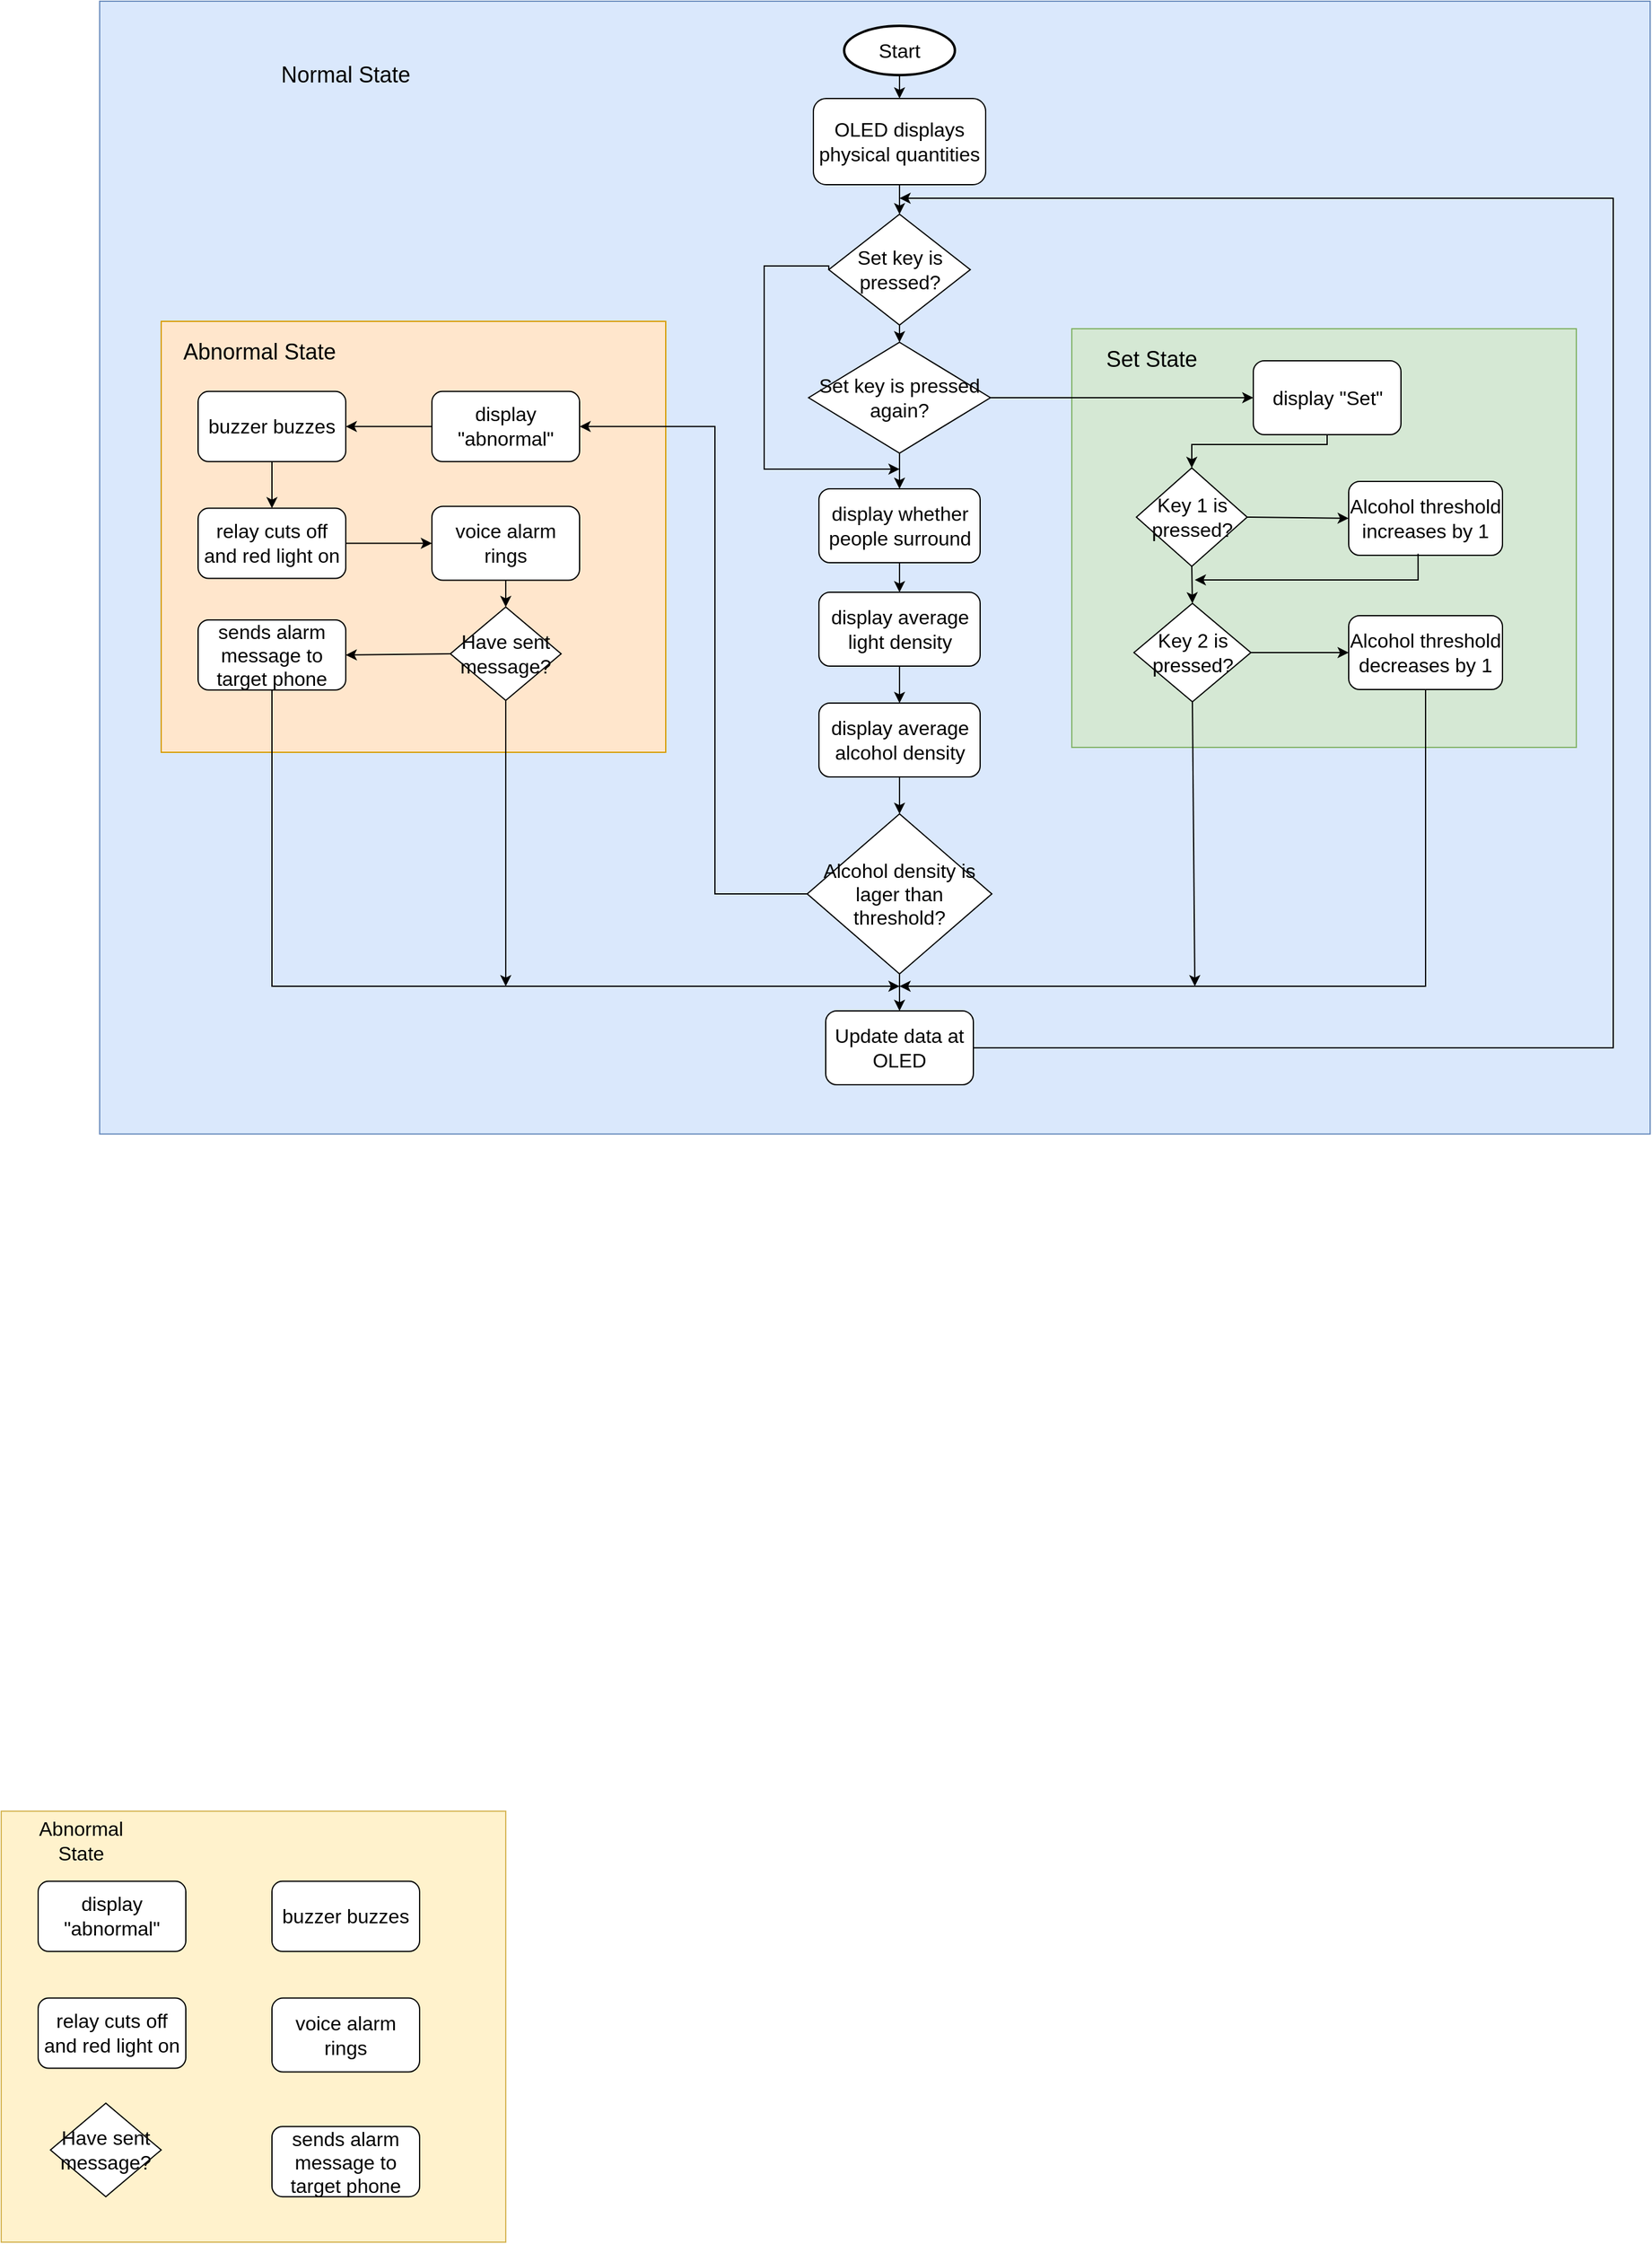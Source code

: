 <mxfile version="21.2.8" type="github">
  <diagram id="C5RBs43oDa-KdzZeNtuy" name="Page-1">
    <mxGraphModel dx="2327" dy="-396" grid="1" gridSize="10" guides="1" tooltips="1" connect="1" arrows="1" fold="1" page="1" pageScale="1" pageWidth="827" pageHeight="1169" math="0" shadow="0">
      <root>
        <mxCell id="WIyWlLk6GJQsqaUBKTNV-0" />
        <mxCell id="WIyWlLk6GJQsqaUBKTNV-1" parent="WIyWlLk6GJQsqaUBKTNV-0" />
        <mxCell id="Y0dImnukWvkpnwRvtKVF-49" value="" style="rounded=0;whiteSpace=wrap;html=1;fillColor=#dae8fc;strokeColor=#6c8ebf;fontSize=16;" vertex="1" parent="WIyWlLk6GJQsqaUBKTNV-1">
          <mxGeometry x="-516" y="1340" width="1260" height="920" as="geometry" />
        </mxCell>
        <mxCell id="Y0dImnukWvkpnwRvtKVF-50" value="" style="group;fillColor=#ffe6cc;strokeColor=#d79b00;fontSize=16;" vertex="1" connectable="0" parent="WIyWlLk6GJQsqaUBKTNV-1">
          <mxGeometry x="-466" y="1600" width="410" height="350" as="geometry" />
        </mxCell>
        <mxCell id="Y0dImnukWvkpnwRvtKVF-28" value="&lt;font style=&quot;font-size: 18px;&quot;&gt;Abnormal State&lt;/font&gt;" style="text;html=1;strokeColor=none;fillColor=none;align=center;verticalAlign=middle;whiteSpace=wrap;rounded=0;container=0;fontSize=16;" vertex="1" parent="Y0dImnukWvkpnwRvtKVF-50">
          <mxGeometry x="10" y="9.49" width="140" height="30.51" as="geometry" />
        </mxCell>
        <mxCell id="Y0dImnukWvkpnwRvtKVF-31" value="display &quot;abnormal&quot;" style="rounded=1;whiteSpace=wrap;html=1;container=0;fontSize=16;" vertex="1" parent="Y0dImnukWvkpnwRvtKVF-50">
          <mxGeometry x="220" y="56.923" width="120" height="56.923" as="geometry" />
        </mxCell>
        <mxCell id="Y0dImnukWvkpnwRvtKVF-32" value="buzzer buzzes" style="rounded=1;whiteSpace=wrap;html=1;container=0;fontSize=16;" vertex="1" parent="Y0dImnukWvkpnwRvtKVF-50">
          <mxGeometry x="30" y="56.923" width="120" height="56.923" as="geometry" />
        </mxCell>
        <mxCell id="Y0dImnukWvkpnwRvtKVF-33" value="relay cuts off and red light on" style="rounded=1;whiteSpace=wrap;html=1;container=0;fontSize=16;" vertex="1" parent="Y0dImnukWvkpnwRvtKVF-50">
          <mxGeometry x="30" y="151.795" width="120" height="56.923" as="geometry" />
        </mxCell>
        <mxCell id="Y0dImnukWvkpnwRvtKVF-34" value="sends alarm message to target phone" style="rounded=1;whiteSpace=wrap;html=1;container=0;fontSize=16;" vertex="1" parent="Y0dImnukWvkpnwRvtKVF-50">
          <mxGeometry x="30" y="242.484" width="120" height="56.923" as="geometry" />
        </mxCell>
        <mxCell id="Y0dImnukWvkpnwRvtKVF-35" value="Have sent message?" style="rhombus;whiteSpace=wrap;html=1;container=0;fontSize=16;" vertex="1" parent="Y0dImnukWvkpnwRvtKVF-50">
          <mxGeometry x="235" y="231.998" width="90" height="75.897" as="geometry" />
        </mxCell>
        <mxCell id="Y0dImnukWvkpnwRvtKVF-48" value="voice alarm rings" style="rounded=1;whiteSpace=wrap;html=1;container=0;fontSize=16;" vertex="1" parent="Y0dImnukWvkpnwRvtKVF-50">
          <mxGeometry x="220" y="150.26" width="120" height="60" as="geometry" />
        </mxCell>
        <mxCell id="Y0dImnukWvkpnwRvtKVF-94" value="" style="endArrow=classic;html=1;rounded=0;entryX=1;entryY=0.5;entryDx=0;entryDy=0;exitX=0;exitY=0.5;exitDx=0;exitDy=0;" edge="1" parent="Y0dImnukWvkpnwRvtKVF-50" source="Y0dImnukWvkpnwRvtKVF-31" target="Y0dImnukWvkpnwRvtKVF-32">
          <mxGeometry width="50" height="50" relative="1" as="geometry">
            <mxPoint x="330" y="240" as="sourcePoint" />
            <mxPoint x="380" y="190" as="targetPoint" />
          </mxGeometry>
        </mxCell>
        <mxCell id="Y0dImnukWvkpnwRvtKVF-95" value="" style="endArrow=classic;html=1;rounded=0;entryX=0.5;entryY=0;entryDx=0;entryDy=0;exitX=0.5;exitY=1;exitDx=0;exitDy=0;" edge="1" parent="Y0dImnukWvkpnwRvtKVF-50" source="Y0dImnukWvkpnwRvtKVF-32" target="Y0dImnukWvkpnwRvtKVF-33">
          <mxGeometry width="50" height="50" relative="1" as="geometry">
            <mxPoint x="310" y="250" as="sourcePoint" />
            <mxPoint x="360" y="200" as="targetPoint" />
          </mxGeometry>
        </mxCell>
        <mxCell id="Y0dImnukWvkpnwRvtKVF-96" value="" style="endArrow=classic;html=1;rounded=0;exitX=1;exitY=0.5;exitDx=0;exitDy=0;entryX=0;entryY=0.5;entryDx=0;entryDy=0;" edge="1" parent="Y0dImnukWvkpnwRvtKVF-50" source="Y0dImnukWvkpnwRvtKVF-33" target="Y0dImnukWvkpnwRvtKVF-48">
          <mxGeometry width="50" height="50" relative="1" as="geometry">
            <mxPoint x="180" y="230" as="sourcePoint" />
            <mxPoint x="230" y="180" as="targetPoint" />
          </mxGeometry>
        </mxCell>
        <mxCell id="Y0dImnukWvkpnwRvtKVF-97" value="" style="endArrow=classic;html=1;rounded=0;exitX=0.5;exitY=1;exitDx=0;exitDy=0;entryX=0.5;entryY=0;entryDx=0;entryDy=0;" edge="1" parent="Y0dImnukWvkpnwRvtKVF-50" source="Y0dImnukWvkpnwRvtKVF-48" target="Y0dImnukWvkpnwRvtKVF-35">
          <mxGeometry width="50" height="50" relative="1" as="geometry">
            <mxPoint x="340" y="280" as="sourcePoint" />
            <mxPoint x="390" y="230" as="targetPoint" />
          </mxGeometry>
        </mxCell>
        <mxCell id="Y0dImnukWvkpnwRvtKVF-99" value="" style="endArrow=classic;html=1;rounded=0;entryX=1;entryY=0.5;entryDx=0;entryDy=0;exitX=0;exitY=0.5;exitDx=0;exitDy=0;" edge="1" parent="Y0dImnukWvkpnwRvtKVF-50" source="Y0dImnukWvkpnwRvtKVF-35" target="Y0dImnukWvkpnwRvtKVF-34">
          <mxGeometry width="50" height="50" relative="1" as="geometry">
            <mxPoint x="170" y="320" as="sourcePoint" />
            <mxPoint x="220" y="270" as="targetPoint" />
          </mxGeometry>
        </mxCell>
        <mxCell id="Y0dImnukWvkpnwRvtKVF-51" value="&lt;font style=&quot;font-size: 18px;&quot;&gt;Normal State&lt;/font&gt;" style="text;html=1;strokeColor=none;fillColor=none;align=center;verticalAlign=middle;whiteSpace=wrap;rounded=0;fontSize=16;" vertex="1" parent="WIyWlLk6GJQsqaUBKTNV-1">
          <mxGeometry x="-376" y="1380" width="120" height="40" as="geometry" />
        </mxCell>
        <mxCell id="Y0dImnukWvkpnwRvtKVF-53" value="Start" style="strokeWidth=2;html=1;shape=mxgraph.flowchart.start_1;whiteSpace=wrap;fontSize=16;" vertex="1" parent="WIyWlLk6GJQsqaUBKTNV-1">
          <mxGeometry x="89" y="1360" width="90" height="40" as="geometry" />
        </mxCell>
        <mxCell id="Y0dImnukWvkpnwRvtKVF-54" value="Set key is pressed?" style="rhombus;whiteSpace=wrap;html=1;fontSize=16;" vertex="1" parent="WIyWlLk6GJQsqaUBKTNV-1">
          <mxGeometry x="76.5" y="1513" width="115" height="90" as="geometry" />
        </mxCell>
        <mxCell id="Y0dImnukWvkpnwRvtKVF-58" value="OLED displays physical quantities" style="rounded=1;whiteSpace=wrap;html=1;fontSize=16;" vertex="1" parent="WIyWlLk6GJQsqaUBKTNV-1">
          <mxGeometry x="64" y="1419" width="140" height="70" as="geometry" />
        </mxCell>
        <mxCell id="Y0dImnukWvkpnwRvtKVF-59" value="" style="group;fontSize=16;" vertex="1" connectable="0" parent="WIyWlLk6GJQsqaUBKTNV-1">
          <mxGeometry x="274" y="1606" width="410" height="340" as="geometry" />
        </mxCell>
        <mxCell id="Y0dImnukWvkpnwRvtKVF-36" value="" style="rounded=0;whiteSpace=wrap;html=1;fillColor=#d5e8d4;strokeColor=#82b366;container=0;fontSize=16;" vertex="1" parent="Y0dImnukWvkpnwRvtKVF-59">
          <mxGeometry width="410" height="340" as="geometry" />
        </mxCell>
        <mxCell id="Y0dImnukWvkpnwRvtKVF-37" value="&lt;font style=&quot;font-size: 18px;&quot;&gt;Set State&lt;/font&gt;" style="text;html=1;strokeColor=none;fillColor=none;align=center;verticalAlign=middle;whiteSpace=wrap;rounded=0;container=0;fontSize=16;" vertex="1" parent="Y0dImnukWvkpnwRvtKVF-59">
          <mxGeometry x="10" y="10" width="110" height="30" as="geometry" />
        </mxCell>
        <mxCell id="Y0dImnukWvkpnwRvtKVF-38" value="display &quot;Set&quot;" style="rounded=1;whiteSpace=wrap;html=1;container=0;fontSize=16;" vertex="1" parent="Y0dImnukWvkpnwRvtKVF-59">
          <mxGeometry x="147.5" y="26" width="120" height="60" as="geometry" />
        </mxCell>
        <mxCell id="Y0dImnukWvkpnwRvtKVF-43" value="Key 1 is pressed?" style="rhombus;whiteSpace=wrap;html=1;container=0;fontSize=16;" vertex="1" parent="Y0dImnukWvkpnwRvtKVF-59">
          <mxGeometry x="52.5" y="113" width="90" height="80" as="geometry" />
        </mxCell>
        <mxCell id="Y0dImnukWvkpnwRvtKVF-44" value="Alcohol threshold increases by 1" style="rounded=1;whiteSpace=wrap;html=1;container=0;fontSize=16;" vertex="1" parent="Y0dImnukWvkpnwRvtKVF-59">
          <mxGeometry x="225" y="124" width="125" height="60" as="geometry" />
        </mxCell>
        <mxCell id="Y0dImnukWvkpnwRvtKVF-45" value="Key 2 is pressed?" style="rhombus;whiteSpace=wrap;html=1;container=0;fontSize=16;" vertex="1" parent="Y0dImnukWvkpnwRvtKVF-59">
          <mxGeometry x="50.5" y="223" width="95" height="80" as="geometry" />
        </mxCell>
        <mxCell id="Y0dImnukWvkpnwRvtKVF-46" value="Alcohol threshold decreases by 1" style="rounded=1;whiteSpace=wrap;html=1;container=0;fontSize=16;" vertex="1" parent="Y0dImnukWvkpnwRvtKVF-59">
          <mxGeometry x="225" y="233" width="125" height="60" as="geometry" />
        </mxCell>
        <mxCell id="Y0dImnukWvkpnwRvtKVF-102" value="" style="endArrow=classic;html=1;rounded=0;exitX=0.5;exitY=1;exitDx=0;exitDy=0;entryX=0.5;entryY=0;entryDx=0;entryDy=0;edgeStyle=orthogonalEdgeStyle;" edge="1" parent="Y0dImnukWvkpnwRvtKVF-59" source="Y0dImnukWvkpnwRvtKVF-38" target="Y0dImnukWvkpnwRvtKVF-43">
          <mxGeometry width="50" height="50" relative="1" as="geometry">
            <mxPoint x="180" y="214" as="sourcePoint" />
            <mxPoint x="230" y="164" as="targetPoint" />
            <Array as="points">
              <mxPoint x="208" y="94" />
              <mxPoint x="98" y="94" />
            </Array>
          </mxGeometry>
        </mxCell>
        <mxCell id="Y0dImnukWvkpnwRvtKVF-103" value="" style="endArrow=classic;html=1;rounded=0;entryX=0;entryY=0.5;entryDx=0;entryDy=0;exitX=1;exitY=0.5;exitDx=0;exitDy=0;" edge="1" parent="Y0dImnukWvkpnwRvtKVF-59" source="Y0dImnukWvkpnwRvtKVF-43" target="Y0dImnukWvkpnwRvtKVF-44">
          <mxGeometry width="50" height="50" relative="1" as="geometry">
            <mxPoint x="130" y="204" as="sourcePoint" />
            <mxPoint x="180" y="154" as="targetPoint" />
          </mxGeometry>
        </mxCell>
        <mxCell id="Y0dImnukWvkpnwRvtKVF-104" value="" style="endArrow=classic;html=1;rounded=0;exitX=0.5;exitY=1;exitDx=0;exitDy=0;entryX=0.5;entryY=0;entryDx=0;entryDy=0;" edge="1" parent="Y0dImnukWvkpnwRvtKVF-59" source="Y0dImnukWvkpnwRvtKVF-43" target="Y0dImnukWvkpnwRvtKVF-45">
          <mxGeometry width="50" height="50" relative="1" as="geometry">
            <mxPoint x="160" y="234" as="sourcePoint" />
            <mxPoint x="210" y="184" as="targetPoint" />
          </mxGeometry>
        </mxCell>
        <mxCell id="Y0dImnukWvkpnwRvtKVF-105" value="" style="endArrow=classic;html=1;rounded=0;exitX=0.451;exitY=0.98;exitDx=0;exitDy=0;exitPerimeter=0;edgeStyle=orthogonalEdgeStyle;" edge="1" parent="Y0dImnukWvkpnwRvtKVF-59" source="Y0dImnukWvkpnwRvtKVF-44">
          <mxGeometry width="50" height="50" relative="1" as="geometry">
            <mxPoint x="180" y="274" as="sourcePoint" />
            <mxPoint x="100" y="204" as="targetPoint" />
            <Array as="points">
              <mxPoint x="281" y="204" />
              <mxPoint x="100" y="204" />
            </Array>
          </mxGeometry>
        </mxCell>
        <mxCell id="Y0dImnukWvkpnwRvtKVF-106" value="" style="endArrow=classic;html=1;rounded=0;exitX=1;exitY=0.5;exitDx=0;exitDy=0;entryX=0;entryY=0.5;entryDx=0;entryDy=0;" edge="1" parent="Y0dImnukWvkpnwRvtKVF-59" source="Y0dImnukWvkpnwRvtKVF-45" target="Y0dImnukWvkpnwRvtKVF-46">
          <mxGeometry width="50" height="50" relative="1" as="geometry">
            <mxPoint x="200" y="424" as="sourcePoint" />
            <mxPoint x="250" y="374" as="targetPoint" />
          </mxGeometry>
        </mxCell>
        <mxCell id="Y0dImnukWvkpnwRvtKVF-61" value="display whether people surround" style="rounded=1;whiteSpace=wrap;html=1;fontSize=16;" vertex="1" parent="WIyWlLk6GJQsqaUBKTNV-1">
          <mxGeometry x="68.5" y="1736" width="131" height="60" as="geometry" />
        </mxCell>
        <mxCell id="Y0dImnukWvkpnwRvtKVF-62" value="display average light density" style="rounded=1;whiteSpace=wrap;html=1;fontSize=16;" vertex="1" parent="WIyWlLk6GJQsqaUBKTNV-1">
          <mxGeometry x="68.5" y="1820" width="131" height="60" as="geometry" />
        </mxCell>
        <mxCell id="Y0dImnukWvkpnwRvtKVF-63" value="display average alcohol density" style="rounded=1;whiteSpace=wrap;html=1;fontSize=16;" vertex="1" parent="WIyWlLk6GJQsqaUBKTNV-1">
          <mxGeometry x="68.51" y="1910" width="131" height="60" as="geometry" />
        </mxCell>
        <mxCell id="Y0dImnukWvkpnwRvtKVF-64" value="" style="group;fillColor=#e51400;fontColor=#ffffff;strokeColor=#B20000;fontSize=16;" vertex="1" connectable="0" parent="WIyWlLk6GJQsqaUBKTNV-1">
          <mxGeometry x="-596" y="2810" width="410" height="350" as="geometry" />
        </mxCell>
        <mxCell id="Y0dImnukWvkpnwRvtKVF-65" value="" style="rounded=0;whiteSpace=wrap;html=1;fillColor=#fff2cc;strokeColor=#d6b656;container=0;fontSize=16;" vertex="1" parent="Y0dImnukWvkpnwRvtKVF-64">
          <mxGeometry width="410" height="350" as="geometry" />
        </mxCell>
        <mxCell id="Y0dImnukWvkpnwRvtKVF-66" value="Abnormal State" style="text;html=1;strokeColor=none;fillColor=none;align=center;verticalAlign=middle;whiteSpace=wrap;rounded=0;container=0;fontSize=16;" vertex="1" parent="Y0dImnukWvkpnwRvtKVF-64">
          <mxGeometry x="10" y="9.487" width="110" height="28.462" as="geometry" />
        </mxCell>
        <mxCell id="Y0dImnukWvkpnwRvtKVF-67" value="display &quot;abnormal&quot;" style="rounded=1;whiteSpace=wrap;html=1;container=0;fontSize=16;" vertex="1" parent="Y0dImnukWvkpnwRvtKVF-64">
          <mxGeometry x="30" y="56.923" width="120" height="56.923" as="geometry" />
        </mxCell>
        <mxCell id="Y0dImnukWvkpnwRvtKVF-68" value="buzzer buzzes" style="rounded=1;whiteSpace=wrap;html=1;container=0;fontSize=16;" vertex="1" parent="Y0dImnukWvkpnwRvtKVF-64">
          <mxGeometry x="220" y="56.923" width="120" height="56.923" as="geometry" />
        </mxCell>
        <mxCell id="Y0dImnukWvkpnwRvtKVF-69" value="relay cuts off and red light on" style="rounded=1;whiteSpace=wrap;html=1;container=0;fontSize=16;" vertex="1" parent="Y0dImnukWvkpnwRvtKVF-64">
          <mxGeometry x="30" y="151.795" width="120" height="56.923" as="geometry" />
        </mxCell>
        <mxCell id="Y0dImnukWvkpnwRvtKVF-70" value="sends alarm message to target phone" style="rounded=1;whiteSpace=wrap;html=1;container=0;fontSize=16;" vertex="1" parent="Y0dImnukWvkpnwRvtKVF-64">
          <mxGeometry x="220" y="256.154" width="120" height="56.923" as="geometry" />
        </mxCell>
        <mxCell id="Y0dImnukWvkpnwRvtKVF-71" value="Have sent message?" style="rhombus;whiteSpace=wrap;html=1;container=0;fontSize=16;" vertex="1" parent="Y0dImnukWvkpnwRvtKVF-64">
          <mxGeometry x="40" y="237.178" width="90" height="75.897" as="geometry" />
        </mxCell>
        <mxCell id="Y0dImnukWvkpnwRvtKVF-72" value="voice alarm rings" style="rounded=1;whiteSpace=wrap;html=1;container=0;fontSize=16;" vertex="1" parent="Y0dImnukWvkpnwRvtKVF-64">
          <mxGeometry x="220" y="151.79" width="120" height="60" as="geometry" />
        </mxCell>
        <mxCell id="Y0dImnukWvkpnwRvtKVF-73" value="Alcohol density is lager than threshold?" style="rhombus;whiteSpace=wrap;html=1;fontSize=16;" vertex="1" parent="WIyWlLk6GJQsqaUBKTNV-1">
          <mxGeometry x="59" y="2000" width="150" height="130" as="geometry" />
        </mxCell>
        <mxCell id="Y0dImnukWvkpnwRvtKVF-74" value="Set key is pressed again?" style="rhombus;whiteSpace=wrap;html=1;fontSize=16;" vertex="1" parent="WIyWlLk6GJQsqaUBKTNV-1">
          <mxGeometry x="60.13" y="1617" width="147.75" height="90" as="geometry" />
        </mxCell>
        <mxCell id="Y0dImnukWvkpnwRvtKVF-78" value="Update data at OLED" style="rounded=1;whiteSpace=wrap;html=1;fontSize=16;" vertex="1" parent="WIyWlLk6GJQsqaUBKTNV-1">
          <mxGeometry x="74.01" y="2160" width="120" height="60" as="geometry" />
        </mxCell>
        <mxCell id="Y0dImnukWvkpnwRvtKVF-81" value="" style="endArrow=classic;html=1;rounded=0;exitX=0.5;exitY=1;exitDx=0;exitDy=0;exitPerimeter=0;entryX=0.5;entryY=0;entryDx=0;entryDy=0;" edge="1" parent="WIyWlLk6GJQsqaUBKTNV-1" source="Y0dImnukWvkpnwRvtKVF-53" target="Y0dImnukWvkpnwRvtKVF-58">
          <mxGeometry width="50" height="50" relative="1" as="geometry">
            <mxPoint x="129" y="1300" as="sourcePoint" />
            <mxPoint x="179" y="1250" as="targetPoint" />
          </mxGeometry>
        </mxCell>
        <mxCell id="Y0dImnukWvkpnwRvtKVF-82" value="" style="endArrow=classic;html=1;rounded=0;exitX=0.5;exitY=1;exitDx=0;exitDy=0;entryX=0.5;entryY=0;entryDx=0;entryDy=0;" edge="1" parent="WIyWlLk6GJQsqaUBKTNV-1" source="Y0dImnukWvkpnwRvtKVF-58" target="Y0dImnukWvkpnwRvtKVF-54">
          <mxGeometry width="50" height="50" relative="1" as="geometry">
            <mxPoint x="234" y="1520" as="sourcePoint" />
            <mxPoint x="284" y="1470" as="targetPoint" />
          </mxGeometry>
        </mxCell>
        <mxCell id="Y0dImnukWvkpnwRvtKVF-83" value="" style="endArrow=classic;html=1;rounded=0;exitX=0.5;exitY=1;exitDx=0;exitDy=0;entryX=0.5;entryY=0;entryDx=0;entryDy=0;" edge="1" parent="WIyWlLk6GJQsqaUBKTNV-1" source="Y0dImnukWvkpnwRvtKVF-54" target="Y0dImnukWvkpnwRvtKVF-74">
          <mxGeometry width="50" height="50" relative="1" as="geometry">
            <mxPoint x="-6" y="1650" as="sourcePoint" />
            <mxPoint x="44" y="1600" as="targetPoint" />
          </mxGeometry>
        </mxCell>
        <mxCell id="Y0dImnukWvkpnwRvtKVF-84" value="" style="endArrow=classic;html=1;rounded=0;exitX=0.5;exitY=1;exitDx=0;exitDy=0;entryX=0.5;entryY=0;entryDx=0;entryDy=0;" edge="1" parent="WIyWlLk6GJQsqaUBKTNV-1" source="Y0dImnukWvkpnwRvtKVF-74" target="Y0dImnukWvkpnwRvtKVF-61">
          <mxGeometry width="50" height="50" relative="1" as="geometry">
            <mxPoint x="244" y="1680" as="sourcePoint" />
            <mxPoint x="294" y="1630" as="targetPoint" />
          </mxGeometry>
        </mxCell>
        <mxCell id="Y0dImnukWvkpnwRvtKVF-85" value="" style="endArrow=classic;html=1;rounded=0;exitX=0.5;exitY=1;exitDx=0;exitDy=0;entryX=0.5;entryY=0;entryDx=0;entryDy=0;" edge="1" parent="WIyWlLk6GJQsqaUBKTNV-1" source="Y0dImnukWvkpnwRvtKVF-61" target="Y0dImnukWvkpnwRvtKVF-62">
          <mxGeometry width="50" height="50" relative="1" as="geometry">
            <mxPoint x="234" y="1950" as="sourcePoint" />
            <mxPoint x="284" y="1900" as="targetPoint" />
          </mxGeometry>
        </mxCell>
        <mxCell id="Y0dImnukWvkpnwRvtKVF-86" value="" style="endArrow=classic;html=1;rounded=0;exitX=0.5;exitY=1;exitDx=0;exitDy=0;entryX=0.5;entryY=0;entryDx=0;entryDy=0;" edge="1" parent="WIyWlLk6GJQsqaUBKTNV-1" source="Y0dImnukWvkpnwRvtKVF-62" target="Y0dImnukWvkpnwRvtKVF-63">
          <mxGeometry width="50" height="50" relative="1" as="geometry">
            <mxPoint x="234" y="1850" as="sourcePoint" />
            <mxPoint x="284" y="1800" as="targetPoint" />
          </mxGeometry>
        </mxCell>
        <mxCell id="Y0dImnukWvkpnwRvtKVF-87" value="" style="endArrow=classic;html=1;rounded=0;exitX=0.5;exitY=1;exitDx=0;exitDy=0;entryX=0.5;entryY=0;entryDx=0;entryDy=0;" edge="1" parent="WIyWlLk6GJQsqaUBKTNV-1" source="Y0dImnukWvkpnwRvtKVF-63" target="Y0dImnukWvkpnwRvtKVF-73">
          <mxGeometry width="50" height="50" relative="1" as="geometry">
            <mxPoint x="214" y="2030" as="sourcePoint" />
            <mxPoint x="264" y="1980" as="targetPoint" />
          </mxGeometry>
        </mxCell>
        <mxCell id="Y0dImnukWvkpnwRvtKVF-88" value="" style="endArrow=classic;html=1;rounded=0;exitX=0.5;exitY=1;exitDx=0;exitDy=0;entryX=0.5;entryY=0;entryDx=0;entryDy=0;" edge="1" parent="WIyWlLk6GJQsqaUBKTNV-1" source="Y0dImnukWvkpnwRvtKVF-73" target="Y0dImnukWvkpnwRvtKVF-78">
          <mxGeometry width="50" height="50" relative="1" as="geometry">
            <mxPoint x="254" y="2210" as="sourcePoint" />
            <mxPoint x="304" y="2160" as="targetPoint" />
          </mxGeometry>
        </mxCell>
        <mxCell id="Y0dImnukWvkpnwRvtKVF-91" value="" style="endArrow=classic;html=1;rounded=0;exitX=0;exitY=0.5;exitDx=0;exitDy=0;edgeStyle=orthogonalEdgeStyle;" edge="1" parent="WIyWlLk6GJQsqaUBKTNV-1" source="Y0dImnukWvkpnwRvtKVF-54">
          <mxGeometry width="50" height="50" relative="1" as="geometry">
            <mxPoint x="-16" y="1770" as="sourcePoint" />
            <mxPoint x="134" y="1720" as="targetPoint" />
            <Array as="points">
              <mxPoint x="24" y="1555" />
              <mxPoint x="24" y="1720" />
            </Array>
          </mxGeometry>
        </mxCell>
        <mxCell id="Y0dImnukWvkpnwRvtKVF-92" value="" style="endArrow=classic;html=1;rounded=0;entryX=0;entryY=0.5;entryDx=0;entryDy=0;exitX=1;exitY=0.5;exitDx=0;exitDy=0;" edge="1" parent="WIyWlLk6GJQsqaUBKTNV-1" source="Y0dImnukWvkpnwRvtKVF-74" target="Y0dImnukWvkpnwRvtKVF-38">
          <mxGeometry width="50" height="50" relative="1" as="geometry">
            <mxPoint x="204" y="1740" as="sourcePoint" />
            <mxPoint x="254" y="1690" as="targetPoint" />
          </mxGeometry>
        </mxCell>
        <mxCell id="Y0dImnukWvkpnwRvtKVF-93" value="" style="endArrow=classic;html=1;rounded=0;exitX=0;exitY=0.5;exitDx=0;exitDy=0;entryX=1;entryY=0.5;entryDx=0;entryDy=0;edgeStyle=orthogonalEdgeStyle;" edge="1" parent="WIyWlLk6GJQsqaUBKTNV-1" source="Y0dImnukWvkpnwRvtKVF-73" target="Y0dImnukWvkpnwRvtKVF-31">
          <mxGeometry width="50" height="50" relative="1" as="geometry">
            <mxPoint x="-36" y="2050" as="sourcePoint" />
            <mxPoint x="-86" y="1940" as="targetPoint" />
            <Array as="points">
              <mxPoint x="-16" y="2065" />
              <mxPoint x="-16" y="1685" />
            </Array>
          </mxGeometry>
        </mxCell>
        <mxCell id="Y0dImnukWvkpnwRvtKVF-100" value="" style="endArrow=classic;html=1;rounded=0;exitX=0.5;exitY=1;exitDx=0;exitDy=0;edgeStyle=orthogonalEdgeStyle;" edge="1" parent="WIyWlLk6GJQsqaUBKTNV-1" source="Y0dImnukWvkpnwRvtKVF-34">
          <mxGeometry width="50" height="50" relative="1" as="geometry">
            <mxPoint x="-256" y="2050" as="sourcePoint" />
            <mxPoint x="134" y="2140" as="targetPoint" />
            <Array as="points">
              <mxPoint x="-376" y="2140" />
            </Array>
          </mxGeometry>
        </mxCell>
        <mxCell id="Y0dImnukWvkpnwRvtKVF-101" value="" style="endArrow=classic;html=1;rounded=0;exitX=0.5;exitY=1;exitDx=0;exitDy=0;" edge="1" parent="WIyWlLk6GJQsqaUBKTNV-1" source="Y0dImnukWvkpnwRvtKVF-35">
          <mxGeometry width="50" height="50" relative="1" as="geometry">
            <mxPoint x="-216" y="2060" as="sourcePoint" />
            <mxPoint x="-186" y="2140" as="targetPoint" />
          </mxGeometry>
        </mxCell>
        <mxCell id="Y0dImnukWvkpnwRvtKVF-107" value="" style="endArrow=classic;html=1;rounded=0;exitX=0.5;exitY=1;exitDx=0;exitDy=0;edgeStyle=orthogonalEdgeStyle;" edge="1" parent="WIyWlLk6GJQsqaUBKTNV-1" source="Y0dImnukWvkpnwRvtKVF-46">
          <mxGeometry width="50" height="50" relative="1" as="geometry">
            <mxPoint x="534" y="2060" as="sourcePoint" />
            <mxPoint x="134" y="2140" as="targetPoint" />
            <Array as="points">
              <mxPoint x="562" y="2140" />
            </Array>
          </mxGeometry>
        </mxCell>
        <mxCell id="Y0dImnukWvkpnwRvtKVF-108" value="" style="endArrow=classic;html=1;rounded=0;exitX=0.5;exitY=1;exitDx=0;exitDy=0;" edge="1" parent="WIyWlLk6GJQsqaUBKTNV-1" source="Y0dImnukWvkpnwRvtKVF-45">
          <mxGeometry width="50" height="50" relative="1" as="geometry">
            <mxPoint x="344" y="2090" as="sourcePoint" />
            <mxPoint x="374" y="2140" as="targetPoint" />
          </mxGeometry>
        </mxCell>
        <mxCell id="Y0dImnukWvkpnwRvtKVF-109" value="" style="endArrow=classic;html=1;rounded=0;exitX=1;exitY=0.5;exitDx=0;exitDy=0;edgeStyle=elbowEdgeStyle;" edge="1" parent="WIyWlLk6GJQsqaUBKTNV-1" source="Y0dImnukWvkpnwRvtKVF-78">
          <mxGeometry width="50" height="50" relative="1" as="geometry">
            <mxPoint x="264" y="2260" as="sourcePoint" />
            <mxPoint x="134" y="1500" as="targetPoint" />
            <Array as="points">
              <mxPoint x="714" y="1610" />
            </Array>
          </mxGeometry>
        </mxCell>
      </root>
    </mxGraphModel>
  </diagram>
</mxfile>
